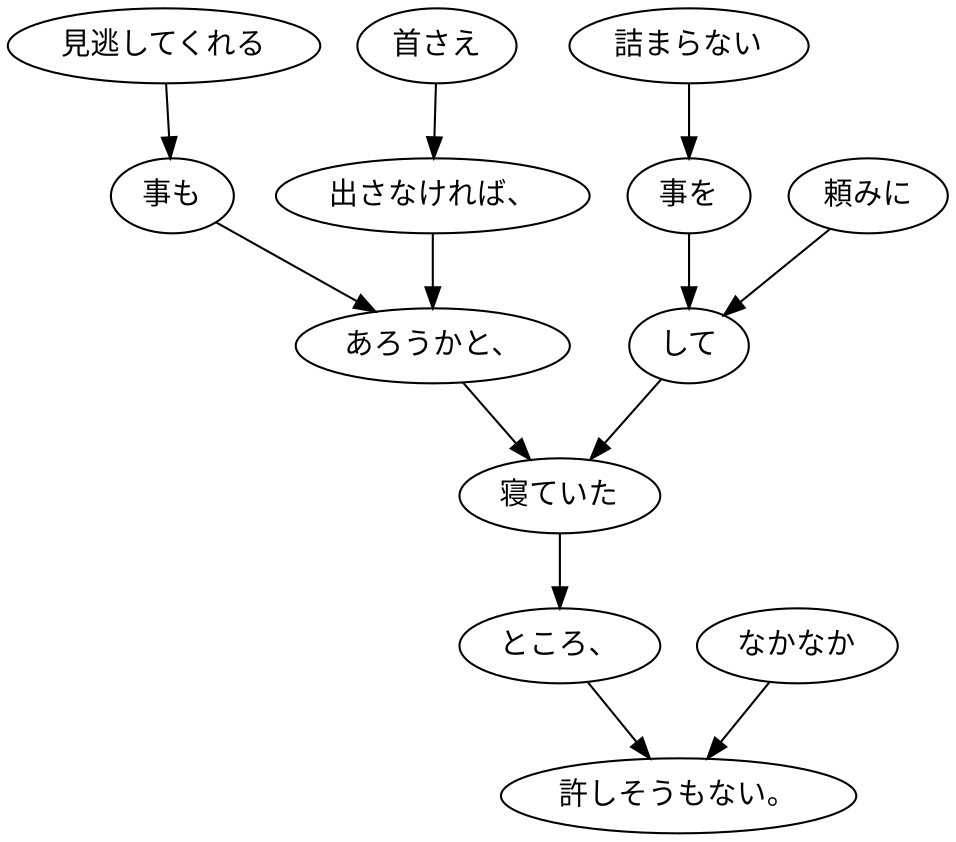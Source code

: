 digraph graph6491 {
	node0 [label="首さえ"];
	node1 [label="出さなければ、"];
	node2 [label="見逃してくれる"];
	node3 [label="事も"];
	node4 [label="あろうかと、"];
	node5 [label="詰まらない"];
	node6 [label="事を"];
	node7 [label="頼みに"];
	node8 [label="して"];
	node9 [label="寝ていた"];
	node10 [label="ところ、"];
	node11 [label="なかなか"];
	node12 [label="許しそうもない。"];
	node0 -> node1;
	node1 -> node4;
	node2 -> node3;
	node3 -> node4;
	node4 -> node9;
	node5 -> node6;
	node6 -> node8;
	node7 -> node8;
	node8 -> node9;
	node9 -> node10;
	node10 -> node12;
	node11 -> node12;
}
